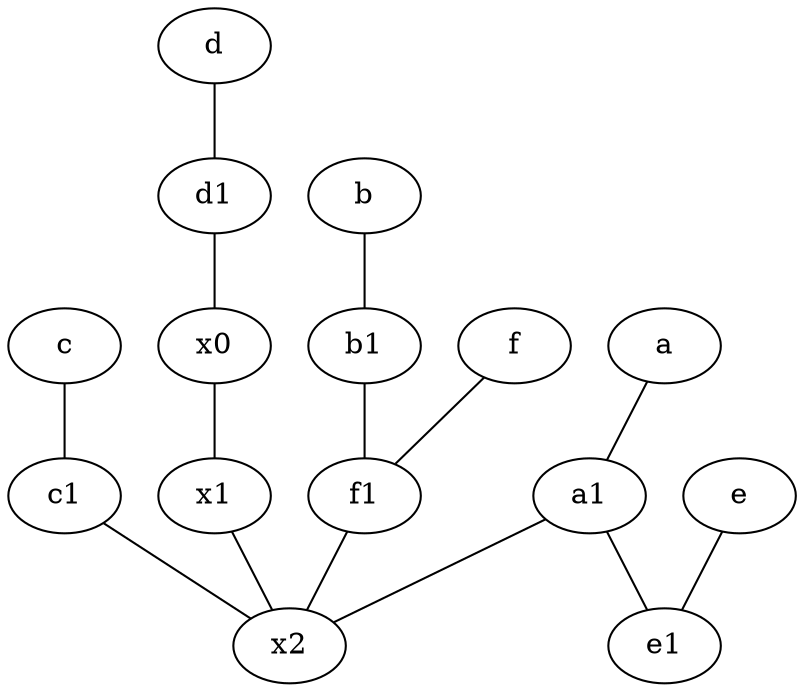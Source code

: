 graph {
	node [labelfontsize=50]
	e1 [labelfontsize=50 pos="7,7!"]
	a [labelfontsize=50 pos="8,2!"]
	d1 [labelfontsize=50 pos="3,5!"]
	x0 [labelfontsize=50]
	c1 [labelfontsize=50 pos="4.5,3!"]
	a1 [labelfontsize=50 pos="8,3!"]
	b1 [labelfontsize=50 pos="9,4!"]
	x1 [labelfontsize=50]
	f1 [labelfontsize=50 pos="3,8!"]
	x2 [labelfontsize=50]
	c -- c1
	c1 -- x2
	d1 -- x0
	e -- e1
	a1 -- e1
	a1 -- x2
	b -- b1
	x1 -- x2
	d -- d1
	x0 -- x1
	a -- a1
	f1 -- x2
	b1 -- f1
	f -- f1
}
